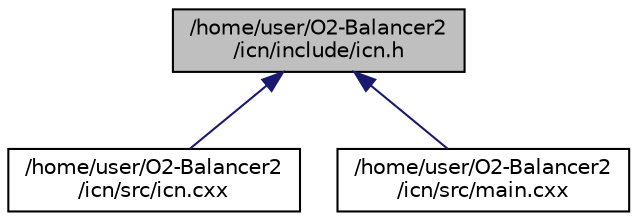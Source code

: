 digraph "/home/user/O2-Balancer2/icn/include/icn.h"
{
  edge [fontname="Helvetica",fontsize="10",labelfontname="Helvetica",labelfontsize="10"];
  node [fontname="Helvetica",fontsize="10",shape=record];
  Node7 [label="/home/user/O2-Balancer2\l/icn/include/icn.h",height=0.2,width=0.4,color="black", fillcolor="grey75", style="filled", fontcolor="black"];
  Node7 -> Node8 [dir="back",color="midnightblue",fontsize="10",style="solid",fontname="Helvetica"];
  Node8 [label="/home/user/O2-Balancer2\l/icn/src/icn.cxx",height=0.2,width=0.4,color="black", fillcolor="white", style="filled",URL="$icn_8cxx.html"];
  Node7 -> Node9 [dir="back",color="midnightblue",fontsize="10",style="solid",fontname="Helvetica"];
  Node9 [label="/home/user/O2-Balancer2\l/icn/src/main.cxx",height=0.2,width=0.4,color="black", fillcolor="white", style="filled",URL="$icn_2src_2main_8cxx.html"];
}
